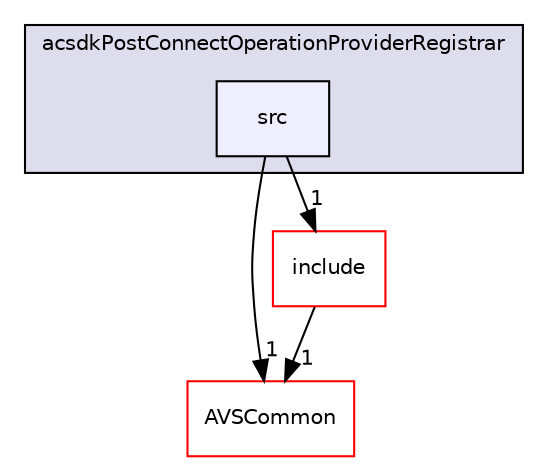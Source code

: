 digraph "/workplace/avs-device-sdk/core/acsdkPostConnectOperationProviderRegistrar/src" {
  compound=true
  node [ fontsize="10", fontname="Helvetica"];
  edge [ labelfontsize="10", labelfontname="Helvetica"];
  subgraph clusterdir_8a2d6c119cee84bb17d66f2761a024bc {
    graph [ bgcolor="#ddddee", pencolor="black", label="acsdkPostConnectOperationProviderRegistrar" fontname="Helvetica", fontsize="10", URL="dir_8a2d6c119cee84bb17d66f2761a024bc.html"]
  dir_9eb7f4436f2516944a2f17d81a20cdac [shape=box, label="src", style="filled", fillcolor="#eeeeff", pencolor="black", URL="dir_9eb7f4436f2516944a2f17d81a20cdac.html"];
  }
  dir_13e65effb2bde530b17b3d5eefcd0266 [shape=box label="AVSCommon" fillcolor="white" style="filled" color="red" URL="dir_13e65effb2bde530b17b3d5eefcd0266.html"];
  dir_c589f6370907bb5e46ae682be72d9c11 [shape=box label="include" fillcolor="white" style="filled" color="red" URL="dir_c589f6370907bb5e46ae682be72d9c11.html"];
  dir_9eb7f4436f2516944a2f17d81a20cdac->dir_13e65effb2bde530b17b3d5eefcd0266 [headlabel="1", labeldistance=1.5 headhref="dir_000472_000017.html"];
  dir_9eb7f4436f2516944a2f17d81a20cdac->dir_c589f6370907bb5e46ae682be72d9c11 [headlabel="1", labeldistance=1.5 headhref="dir_000472_000470.html"];
  dir_c589f6370907bb5e46ae682be72d9c11->dir_13e65effb2bde530b17b3d5eefcd0266 [headlabel="1", labeldistance=1.5 headhref="dir_000470_000017.html"];
}
